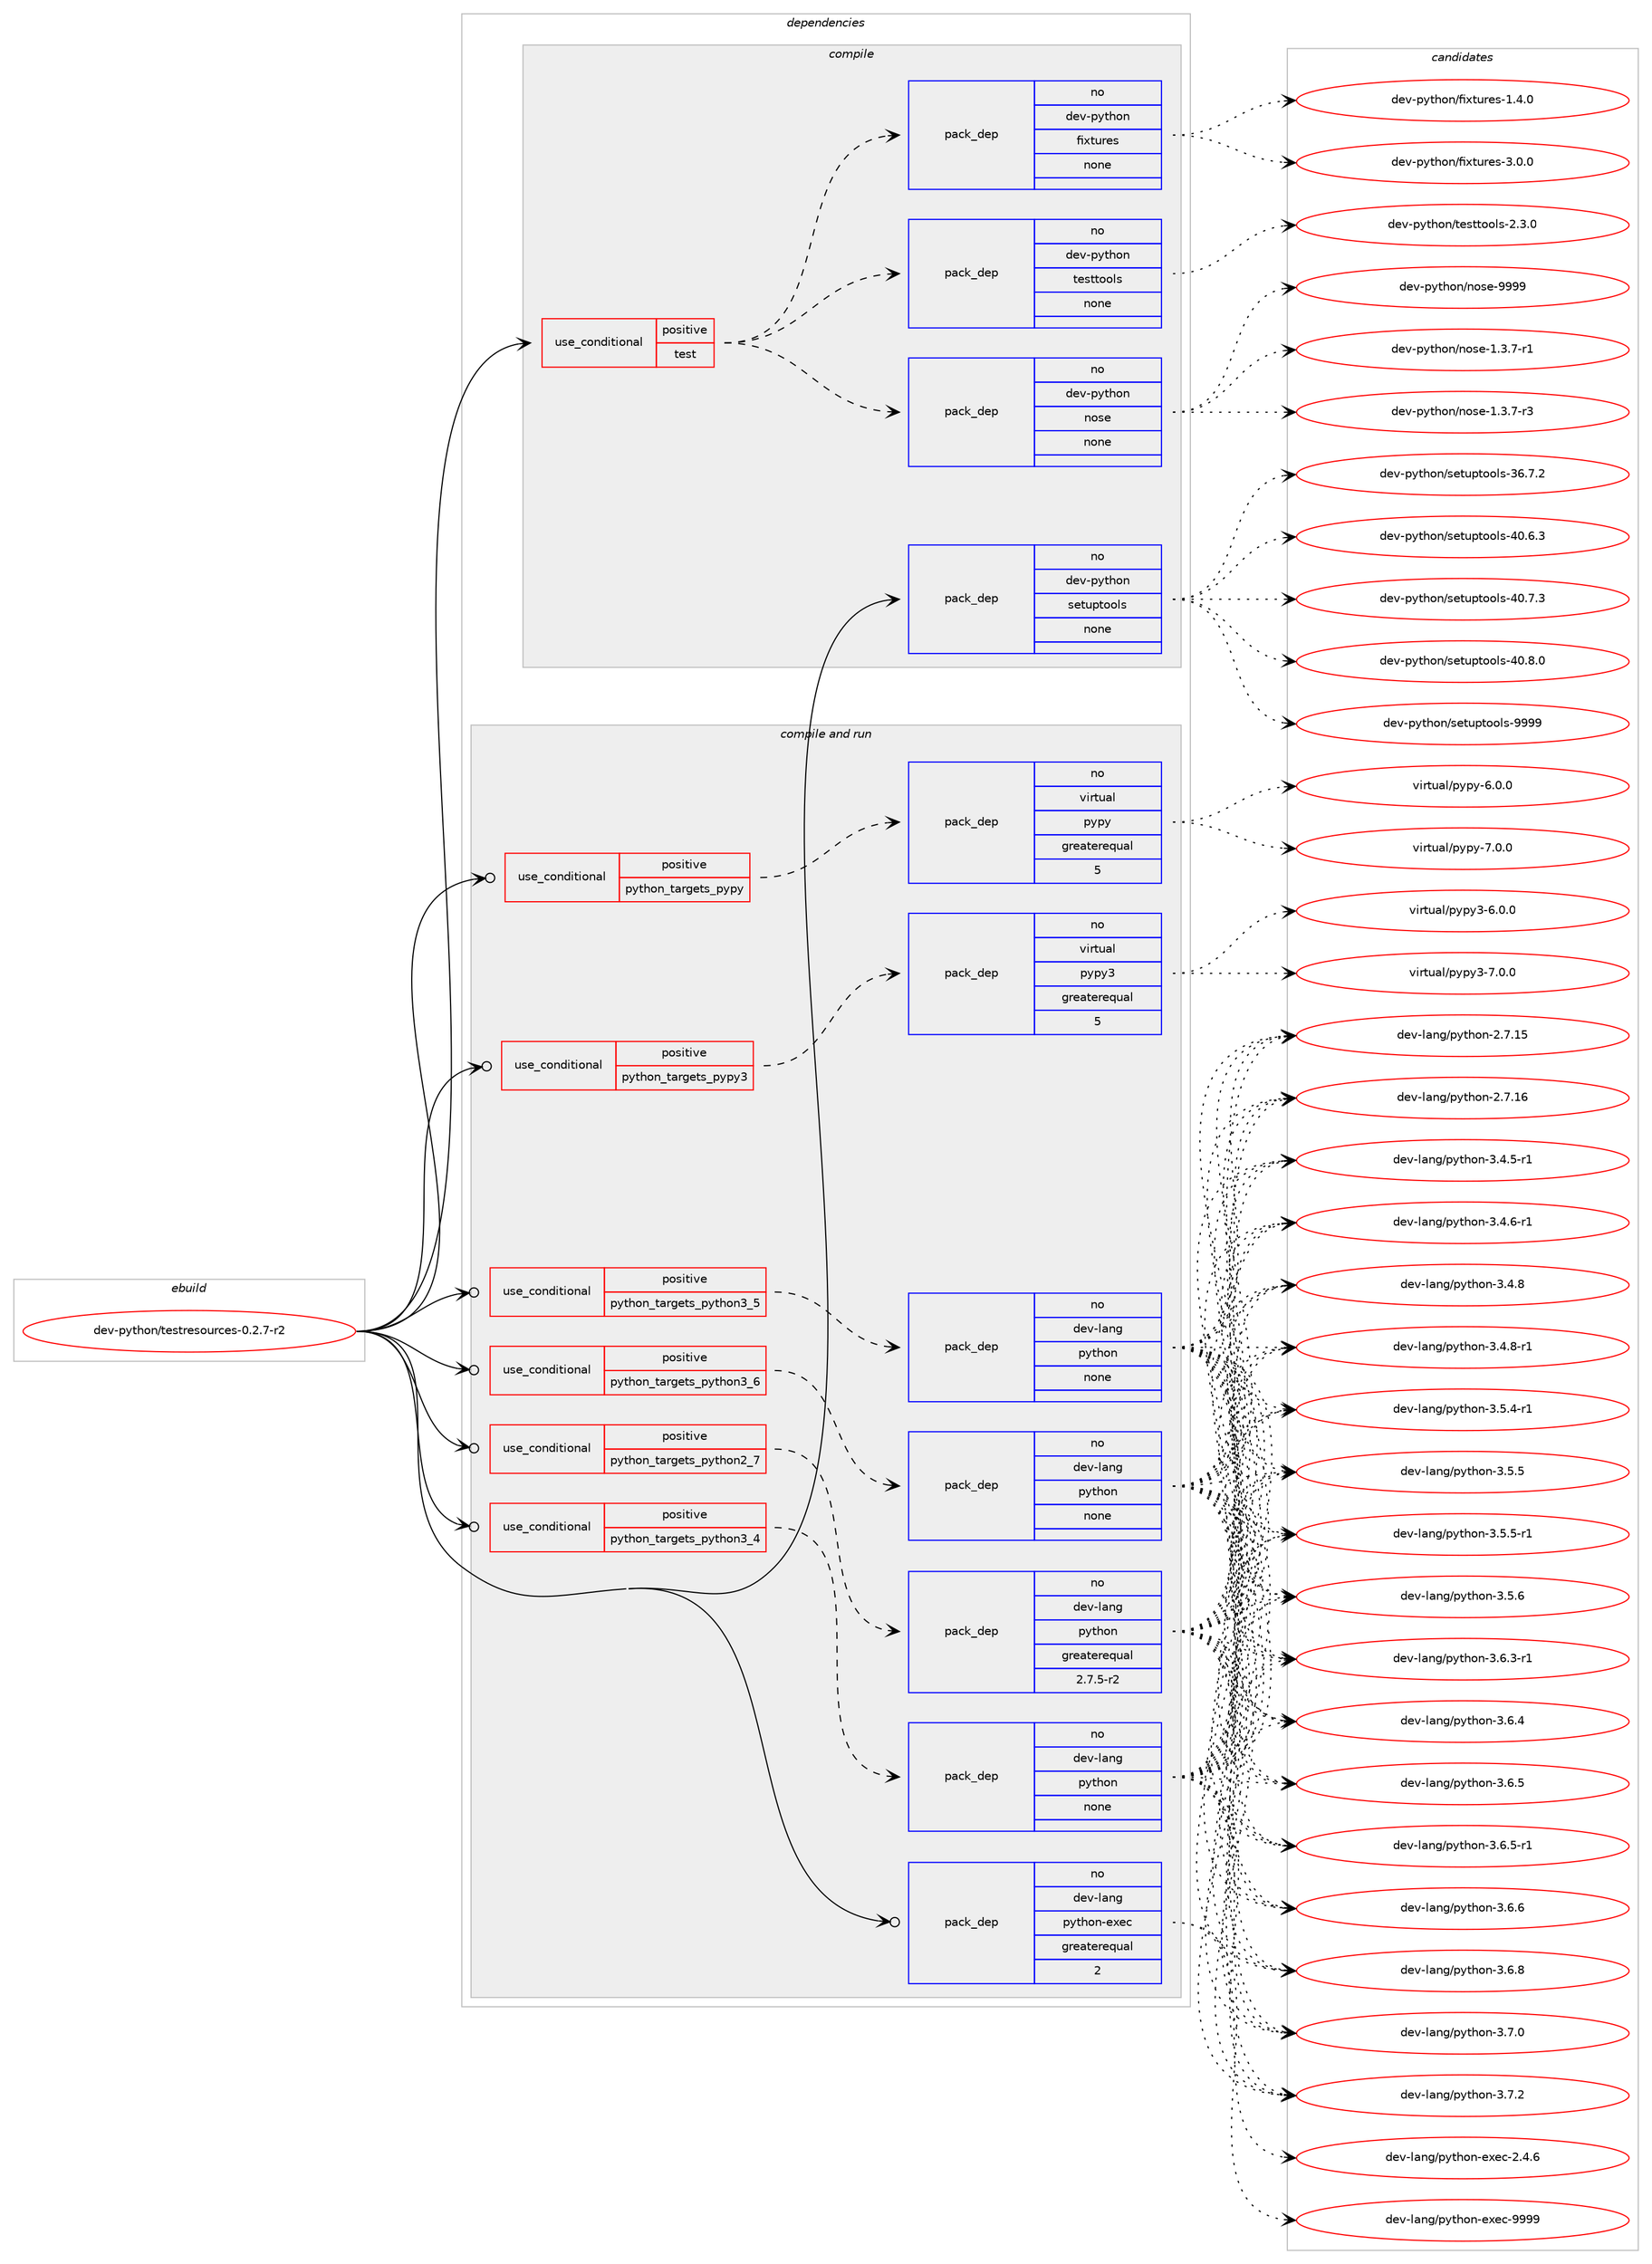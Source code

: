 digraph prolog {

# *************
# Graph options
# *************

newrank=true;
concentrate=true;
compound=true;
graph [rankdir=LR,fontname=Helvetica,fontsize=10,ranksep=1.5];#, ranksep=2.5, nodesep=0.2];
edge  [arrowhead=vee];
node  [fontname=Helvetica,fontsize=10];

# **********
# The ebuild
# **********

subgraph cluster_leftcol {
color=gray;
rank=same;
label=<<i>ebuild</i>>;
id [label="dev-python/testresources-0.2.7-r2", color=red, width=4, href="../dev-python/testresources-0.2.7-r2.svg"];
}

# ****************
# The dependencies
# ****************

subgraph cluster_midcol {
color=gray;
label=<<i>dependencies</i>>;
subgraph cluster_compile {
fillcolor="#eeeeee";
style=filled;
label=<<i>compile</i>>;
subgraph cond385715 {
dependency1444507 [label=<<TABLE BORDER="0" CELLBORDER="1" CELLSPACING="0" CELLPADDING="4"><TR><TD ROWSPAN="3" CELLPADDING="10">use_conditional</TD></TR><TR><TD>positive</TD></TR><TR><TD>test</TD></TR></TABLE>>, shape=none, color=red];
subgraph pack1035429 {
dependency1444508 [label=<<TABLE BORDER="0" CELLBORDER="1" CELLSPACING="0" CELLPADDING="4" WIDTH="220"><TR><TD ROWSPAN="6" CELLPADDING="30">pack_dep</TD></TR><TR><TD WIDTH="110">no</TD></TR><TR><TD>dev-python</TD></TR><TR><TD>nose</TD></TR><TR><TD>none</TD></TR><TR><TD></TD></TR></TABLE>>, shape=none, color=blue];
}
dependency1444507:e -> dependency1444508:w [weight=20,style="dashed",arrowhead="vee"];
subgraph pack1035430 {
dependency1444509 [label=<<TABLE BORDER="0" CELLBORDER="1" CELLSPACING="0" CELLPADDING="4" WIDTH="220"><TR><TD ROWSPAN="6" CELLPADDING="30">pack_dep</TD></TR><TR><TD WIDTH="110">no</TD></TR><TR><TD>dev-python</TD></TR><TR><TD>testtools</TD></TR><TR><TD>none</TD></TR><TR><TD></TD></TR></TABLE>>, shape=none, color=blue];
}
dependency1444507:e -> dependency1444509:w [weight=20,style="dashed",arrowhead="vee"];
subgraph pack1035431 {
dependency1444510 [label=<<TABLE BORDER="0" CELLBORDER="1" CELLSPACING="0" CELLPADDING="4" WIDTH="220"><TR><TD ROWSPAN="6" CELLPADDING="30">pack_dep</TD></TR><TR><TD WIDTH="110">no</TD></TR><TR><TD>dev-python</TD></TR><TR><TD>fixtures</TD></TR><TR><TD>none</TD></TR><TR><TD></TD></TR></TABLE>>, shape=none, color=blue];
}
dependency1444507:e -> dependency1444510:w [weight=20,style="dashed",arrowhead="vee"];
}
id:e -> dependency1444507:w [weight=20,style="solid",arrowhead="vee"];
subgraph pack1035432 {
dependency1444511 [label=<<TABLE BORDER="0" CELLBORDER="1" CELLSPACING="0" CELLPADDING="4" WIDTH="220"><TR><TD ROWSPAN="6" CELLPADDING="30">pack_dep</TD></TR><TR><TD WIDTH="110">no</TD></TR><TR><TD>dev-python</TD></TR><TR><TD>setuptools</TD></TR><TR><TD>none</TD></TR><TR><TD></TD></TR></TABLE>>, shape=none, color=blue];
}
id:e -> dependency1444511:w [weight=20,style="solid",arrowhead="vee"];
}
subgraph cluster_compileandrun {
fillcolor="#eeeeee";
style=filled;
label=<<i>compile and run</i>>;
subgraph cond385716 {
dependency1444512 [label=<<TABLE BORDER="0" CELLBORDER="1" CELLSPACING="0" CELLPADDING="4"><TR><TD ROWSPAN="3" CELLPADDING="10">use_conditional</TD></TR><TR><TD>positive</TD></TR><TR><TD>python_targets_pypy</TD></TR></TABLE>>, shape=none, color=red];
subgraph pack1035433 {
dependency1444513 [label=<<TABLE BORDER="0" CELLBORDER="1" CELLSPACING="0" CELLPADDING="4" WIDTH="220"><TR><TD ROWSPAN="6" CELLPADDING="30">pack_dep</TD></TR><TR><TD WIDTH="110">no</TD></TR><TR><TD>virtual</TD></TR><TR><TD>pypy</TD></TR><TR><TD>greaterequal</TD></TR><TR><TD>5</TD></TR></TABLE>>, shape=none, color=blue];
}
dependency1444512:e -> dependency1444513:w [weight=20,style="dashed",arrowhead="vee"];
}
id:e -> dependency1444512:w [weight=20,style="solid",arrowhead="odotvee"];
subgraph cond385717 {
dependency1444514 [label=<<TABLE BORDER="0" CELLBORDER="1" CELLSPACING="0" CELLPADDING="4"><TR><TD ROWSPAN="3" CELLPADDING="10">use_conditional</TD></TR><TR><TD>positive</TD></TR><TR><TD>python_targets_pypy3</TD></TR></TABLE>>, shape=none, color=red];
subgraph pack1035434 {
dependency1444515 [label=<<TABLE BORDER="0" CELLBORDER="1" CELLSPACING="0" CELLPADDING="4" WIDTH="220"><TR><TD ROWSPAN="6" CELLPADDING="30">pack_dep</TD></TR><TR><TD WIDTH="110">no</TD></TR><TR><TD>virtual</TD></TR><TR><TD>pypy3</TD></TR><TR><TD>greaterequal</TD></TR><TR><TD>5</TD></TR></TABLE>>, shape=none, color=blue];
}
dependency1444514:e -> dependency1444515:w [weight=20,style="dashed",arrowhead="vee"];
}
id:e -> dependency1444514:w [weight=20,style="solid",arrowhead="odotvee"];
subgraph cond385718 {
dependency1444516 [label=<<TABLE BORDER="0" CELLBORDER="1" CELLSPACING="0" CELLPADDING="4"><TR><TD ROWSPAN="3" CELLPADDING="10">use_conditional</TD></TR><TR><TD>positive</TD></TR><TR><TD>python_targets_python2_7</TD></TR></TABLE>>, shape=none, color=red];
subgraph pack1035435 {
dependency1444517 [label=<<TABLE BORDER="0" CELLBORDER="1" CELLSPACING="0" CELLPADDING="4" WIDTH="220"><TR><TD ROWSPAN="6" CELLPADDING="30">pack_dep</TD></TR><TR><TD WIDTH="110">no</TD></TR><TR><TD>dev-lang</TD></TR><TR><TD>python</TD></TR><TR><TD>greaterequal</TD></TR><TR><TD>2.7.5-r2</TD></TR></TABLE>>, shape=none, color=blue];
}
dependency1444516:e -> dependency1444517:w [weight=20,style="dashed",arrowhead="vee"];
}
id:e -> dependency1444516:w [weight=20,style="solid",arrowhead="odotvee"];
subgraph cond385719 {
dependency1444518 [label=<<TABLE BORDER="0" CELLBORDER="1" CELLSPACING="0" CELLPADDING="4"><TR><TD ROWSPAN="3" CELLPADDING="10">use_conditional</TD></TR><TR><TD>positive</TD></TR><TR><TD>python_targets_python3_4</TD></TR></TABLE>>, shape=none, color=red];
subgraph pack1035436 {
dependency1444519 [label=<<TABLE BORDER="0" CELLBORDER="1" CELLSPACING="0" CELLPADDING="4" WIDTH="220"><TR><TD ROWSPAN="6" CELLPADDING="30">pack_dep</TD></TR><TR><TD WIDTH="110">no</TD></TR><TR><TD>dev-lang</TD></TR><TR><TD>python</TD></TR><TR><TD>none</TD></TR><TR><TD></TD></TR></TABLE>>, shape=none, color=blue];
}
dependency1444518:e -> dependency1444519:w [weight=20,style="dashed",arrowhead="vee"];
}
id:e -> dependency1444518:w [weight=20,style="solid",arrowhead="odotvee"];
subgraph cond385720 {
dependency1444520 [label=<<TABLE BORDER="0" CELLBORDER="1" CELLSPACING="0" CELLPADDING="4"><TR><TD ROWSPAN="3" CELLPADDING="10">use_conditional</TD></TR><TR><TD>positive</TD></TR><TR><TD>python_targets_python3_5</TD></TR></TABLE>>, shape=none, color=red];
subgraph pack1035437 {
dependency1444521 [label=<<TABLE BORDER="0" CELLBORDER="1" CELLSPACING="0" CELLPADDING="4" WIDTH="220"><TR><TD ROWSPAN="6" CELLPADDING="30">pack_dep</TD></TR><TR><TD WIDTH="110">no</TD></TR><TR><TD>dev-lang</TD></TR><TR><TD>python</TD></TR><TR><TD>none</TD></TR><TR><TD></TD></TR></TABLE>>, shape=none, color=blue];
}
dependency1444520:e -> dependency1444521:w [weight=20,style="dashed",arrowhead="vee"];
}
id:e -> dependency1444520:w [weight=20,style="solid",arrowhead="odotvee"];
subgraph cond385721 {
dependency1444522 [label=<<TABLE BORDER="0" CELLBORDER="1" CELLSPACING="0" CELLPADDING="4"><TR><TD ROWSPAN="3" CELLPADDING="10">use_conditional</TD></TR><TR><TD>positive</TD></TR><TR><TD>python_targets_python3_6</TD></TR></TABLE>>, shape=none, color=red];
subgraph pack1035438 {
dependency1444523 [label=<<TABLE BORDER="0" CELLBORDER="1" CELLSPACING="0" CELLPADDING="4" WIDTH="220"><TR><TD ROWSPAN="6" CELLPADDING="30">pack_dep</TD></TR><TR><TD WIDTH="110">no</TD></TR><TR><TD>dev-lang</TD></TR><TR><TD>python</TD></TR><TR><TD>none</TD></TR><TR><TD></TD></TR></TABLE>>, shape=none, color=blue];
}
dependency1444522:e -> dependency1444523:w [weight=20,style="dashed",arrowhead="vee"];
}
id:e -> dependency1444522:w [weight=20,style="solid",arrowhead="odotvee"];
subgraph pack1035439 {
dependency1444524 [label=<<TABLE BORDER="0" CELLBORDER="1" CELLSPACING="0" CELLPADDING="4" WIDTH="220"><TR><TD ROWSPAN="6" CELLPADDING="30">pack_dep</TD></TR><TR><TD WIDTH="110">no</TD></TR><TR><TD>dev-lang</TD></TR><TR><TD>python-exec</TD></TR><TR><TD>greaterequal</TD></TR><TR><TD>2</TD></TR></TABLE>>, shape=none, color=blue];
}
id:e -> dependency1444524:w [weight=20,style="solid",arrowhead="odotvee"];
}
subgraph cluster_run {
fillcolor="#eeeeee";
style=filled;
label=<<i>run</i>>;
}
}

# **************
# The candidates
# **************

subgraph cluster_choices {
rank=same;
color=gray;
label=<<i>candidates</i>>;

subgraph choice1035429 {
color=black;
nodesep=1;
choice10010111845112121116104111110471101111151014549465146554511449 [label="dev-python/nose-1.3.7-r1", color=red, width=4,href="../dev-python/nose-1.3.7-r1.svg"];
choice10010111845112121116104111110471101111151014549465146554511451 [label="dev-python/nose-1.3.7-r3", color=red, width=4,href="../dev-python/nose-1.3.7-r3.svg"];
choice10010111845112121116104111110471101111151014557575757 [label="dev-python/nose-9999", color=red, width=4,href="../dev-python/nose-9999.svg"];
dependency1444508:e -> choice10010111845112121116104111110471101111151014549465146554511449:w [style=dotted,weight="100"];
dependency1444508:e -> choice10010111845112121116104111110471101111151014549465146554511451:w [style=dotted,weight="100"];
dependency1444508:e -> choice10010111845112121116104111110471101111151014557575757:w [style=dotted,weight="100"];
}
subgraph choice1035430 {
color=black;
nodesep=1;
choice1001011184511212111610411111047116101115116116111111108115455046514648 [label="dev-python/testtools-2.3.0", color=red, width=4,href="../dev-python/testtools-2.3.0.svg"];
dependency1444509:e -> choice1001011184511212111610411111047116101115116116111111108115455046514648:w [style=dotted,weight="100"];
}
subgraph choice1035431 {
color=black;
nodesep=1;
choice1001011184511212111610411111047102105120116117114101115454946524648 [label="dev-python/fixtures-1.4.0", color=red, width=4,href="../dev-python/fixtures-1.4.0.svg"];
choice1001011184511212111610411111047102105120116117114101115455146484648 [label="dev-python/fixtures-3.0.0", color=red, width=4,href="../dev-python/fixtures-3.0.0.svg"];
dependency1444510:e -> choice1001011184511212111610411111047102105120116117114101115454946524648:w [style=dotted,weight="100"];
dependency1444510:e -> choice1001011184511212111610411111047102105120116117114101115455146484648:w [style=dotted,weight="100"];
}
subgraph choice1035432 {
color=black;
nodesep=1;
choice100101118451121211161041111104711510111611711211611111110811545515446554650 [label="dev-python/setuptools-36.7.2", color=red, width=4,href="../dev-python/setuptools-36.7.2.svg"];
choice100101118451121211161041111104711510111611711211611111110811545524846544651 [label="dev-python/setuptools-40.6.3", color=red, width=4,href="../dev-python/setuptools-40.6.3.svg"];
choice100101118451121211161041111104711510111611711211611111110811545524846554651 [label="dev-python/setuptools-40.7.3", color=red, width=4,href="../dev-python/setuptools-40.7.3.svg"];
choice100101118451121211161041111104711510111611711211611111110811545524846564648 [label="dev-python/setuptools-40.8.0", color=red, width=4,href="../dev-python/setuptools-40.8.0.svg"];
choice10010111845112121116104111110471151011161171121161111111081154557575757 [label="dev-python/setuptools-9999", color=red, width=4,href="../dev-python/setuptools-9999.svg"];
dependency1444511:e -> choice100101118451121211161041111104711510111611711211611111110811545515446554650:w [style=dotted,weight="100"];
dependency1444511:e -> choice100101118451121211161041111104711510111611711211611111110811545524846544651:w [style=dotted,weight="100"];
dependency1444511:e -> choice100101118451121211161041111104711510111611711211611111110811545524846554651:w [style=dotted,weight="100"];
dependency1444511:e -> choice100101118451121211161041111104711510111611711211611111110811545524846564648:w [style=dotted,weight="100"];
dependency1444511:e -> choice10010111845112121116104111110471151011161171121161111111081154557575757:w [style=dotted,weight="100"];
}
subgraph choice1035433 {
color=black;
nodesep=1;
choice1181051141161179710847112121112121455446484648 [label="virtual/pypy-6.0.0", color=red, width=4,href="../virtual/pypy-6.0.0.svg"];
choice1181051141161179710847112121112121455546484648 [label="virtual/pypy-7.0.0", color=red, width=4,href="../virtual/pypy-7.0.0.svg"];
dependency1444513:e -> choice1181051141161179710847112121112121455446484648:w [style=dotted,weight="100"];
dependency1444513:e -> choice1181051141161179710847112121112121455546484648:w [style=dotted,weight="100"];
}
subgraph choice1035434 {
color=black;
nodesep=1;
choice118105114116117971084711212111212151455446484648 [label="virtual/pypy3-6.0.0", color=red, width=4,href="../virtual/pypy3-6.0.0.svg"];
choice118105114116117971084711212111212151455546484648 [label="virtual/pypy3-7.0.0", color=red, width=4,href="../virtual/pypy3-7.0.0.svg"];
dependency1444515:e -> choice118105114116117971084711212111212151455446484648:w [style=dotted,weight="100"];
dependency1444515:e -> choice118105114116117971084711212111212151455546484648:w [style=dotted,weight="100"];
}
subgraph choice1035435 {
color=black;
nodesep=1;
choice10010111845108971101034711212111610411111045504655464953 [label="dev-lang/python-2.7.15", color=red, width=4,href="../dev-lang/python-2.7.15.svg"];
choice10010111845108971101034711212111610411111045504655464954 [label="dev-lang/python-2.7.16", color=red, width=4,href="../dev-lang/python-2.7.16.svg"];
choice1001011184510897110103471121211161041111104551465246534511449 [label="dev-lang/python-3.4.5-r1", color=red, width=4,href="../dev-lang/python-3.4.5-r1.svg"];
choice1001011184510897110103471121211161041111104551465246544511449 [label="dev-lang/python-3.4.6-r1", color=red, width=4,href="../dev-lang/python-3.4.6-r1.svg"];
choice100101118451089711010347112121116104111110455146524656 [label="dev-lang/python-3.4.8", color=red, width=4,href="../dev-lang/python-3.4.8.svg"];
choice1001011184510897110103471121211161041111104551465246564511449 [label="dev-lang/python-3.4.8-r1", color=red, width=4,href="../dev-lang/python-3.4.8-r1.svg"];
choice1001011184510897110103471121211161041111104551465346524511449 [label="dev-lang/python-3.5.4-r1", color=red, width=4,href="../dev-lang/python-3.5.4-r1.svg"];
choice100101118451089711010347112121116104111110455146534653 [label="dev-lang/python-3.5.5", color=red, width=4,href="../dev-lang/python-3.5.5.svg"];
choice1001011184510897110103471121211161041111104551465346534511449 [label="dev-lang/python-3.5.5-r1", color=red, width=4,href="../dev-lang/python-3.5.5-r1.svg"];
choice100101118451089711010347112121116104111110455146534654 [label="dev-lang/python-3.5.6", color=red, width=4,href="../dev-lang/python-3.5.6.svg"];
choice1001011184510897110103471121211161041111104551465446514511449 [label="dev-lang/python-3.6.3-r1", color=red, width=4,href="../dev-lang/python-3.6.3-r1.svg"];
choice100101118451089711010347112121116104111110455146544652 [label="dev-lang/python-3.6.4", color=red, width=4,href="../dev-lang/python-3.6.4.svg"];
choice100101118451089711010347112121116104111110455146544653 [label="dev-lang/python-3.6.5", color=red, width=4,href="../dev-lang/python-3.6.5.svg"];
choice1001011184510897110103471121211161041111104551465446534511449 [label="dev-lang/python-3.6.5-r1", color=red, width=4,href="../dev-lang/python-3.6.5-r1.svg"];
choice100101118451089711010347112121116104111110455146544654 [label="dev-lang/python-3.6.6", color=red, width=4,href="../dev-lang/python-3.6.6.svg"];
choice100101118451089711010347112121116104111110455146544656 [label="dev-lang/python-3.6.8", color=red, width=4,href="../dev-lang/python-3.6.8.svg"];
choice100101118451089711010347112121116104111110455146554648 [label="dev-lang/python-3.7.0", color=red, width=4,href="../dev-lang/python-3.7.0.svg"];
choice100101118451089711010347112121116104111110455146554650 [label="dev-lang/python-3.7.2", color=red, width=4,href="../dev-lang/python-3.7.2.svg"];
dependency1444517:e -> choice10010111845108971101034711212111610411111045504655464953:w [style=dotted,weight="100"];
dependency1444517:e -> choice10010111845108971101034711212111610411111045504655464954:w [style=dotted,weight="100"];
dependency1444517:e -> choice1001011184510897110103471121211161041111104551465246534511449:w [style=dotted,weight="100"];
dependency1444517:e -> choice1001011184510897110103471121211161041111104551465246544511449:w [style=dotted,weight="100"];
dependency1444517:e -> choice100101118451089711010347112121116104111110455146524656:w [style=dotted,weight="100"];
dependency1444517:e -> choice1001011184510897110103471121211161041111104551465246564511449:w [style=dotted,weight="100"];
dependency1444517:e -> choice1001011184510897110103471121211161041111104551465346524511449:w [style=dotted,weight="100"];
dependency1444517:e -> choice100101118451089711010347112121116104111110455146534653:w [style=dotted,weight="100"];
dependency1444517:e -> choice1001011184510897110103471121211161041111104551465346534511449:w [style=dotted,weight="100"];
dependency1444517:e -> choice100101118451089711010347112121116104111110455146534654:w [style=dotted,weight="100"];
dependency1444517:e -> choice1001011184510897110103471121211161041111104551465446514511449:w [style=dotted,weight="100"];
dependency1444517:e -> choice100101118451089711010347112121116104111110455146544652:w [style=dotted,weight="100"];
dependency1444517:e -> choice100101118451089711010347112121116104111110455146544653:w [style=dotted,weight="100"];
dependency1444517:e -> choice1001011184510897110103471121211161041111104551465446534511449:w [style=dotted,weight="100"];
dependency1444517:e -> choice100101118451089711010347112121116104111110455146544654:w [style=dotted,weight="100"];
dependency1444517:e -> choice100101118451089711010347112121116104111110455146544656:w [style=dotted,weight="100"];
dependency1444517:e -> choice100101118451089711010347112121116104111110455146554648:w [style=dotted,weight="100"];
dependency1444517:e -> choice100101118451089711010347112121116104111110455146554650:w [style=dotted,weight="100"];
}
subgraph choice1035436 {
color=black;
nodesep=1;
choice10010111845108971101034711212111610411111045504655464953 [label="dev-lang/python-2.7.15", color=red, width=4,href="../dev-lang/python-2.7.15.svg"];
choice10010111845108971101034711212111610411111045504655464954 [label="dev-lang/python-2.7.16", color=red, width=4,href="../dev-lang/python-2.7.16.svg"];
choice1001011184510897110103471121211161041111104551465246534511449 [label="dev-lang/python-3.4.5-r1", color=red, width=4,href="../dev-lang/python-3.4.5-r1.svg"];
choice1001011184510897110103471121211161041111104551465246544511449 [label="dev-lang/python-3.4.6-r1", color=red, width=4,href="../dev-lang/python-3.4.6-r1.svg"];
choice100101118451089711010347112121116104111110455146524656 [label="dev-lang/python-3.4.8", color=red, width=4,href="../dev-lang/python-3.4.8.svg"];
choice1001011184510897110103471121211161041111104551465246564511449 [label="dev-lang/python-3.4.8-r1", color=red, width=4,href="../dev-lang/python-3.4.8-r1.svg"];
choice1001011184510897110103471121211161041111104551465346524511449 [label="dev-lang/python-3.5.4-r1", color=red, width=4,href="../dev-lang/python-3.5.4-r1.svg"];
choice100101118451089711010347112121116104111110455146534653 [label="dev-lang/python-3.5.5", color=red, width=4,href="../dev-lang/python-3.5.5.svg"];
choice1001011184510897110103471121211161041111104551465346534511449 [label="dev-lang/python-3.5.5-r1", color=red, width=4,href="../dev-lang/python-3.5.5-r1.svg"];
choice100101118451089711010347112121116104111110455146534654 [label="dev-lang/python-3.5.6", color=red, width=4,href="../dev-lang/python-3.5.6.svg"];
choice1001011184510897110103471121211161041111104551465446514511449 [label="dev-lang/python-3.6.3-r1", color=red, width=4,href="../dev-lang/python-3.6.3-r1.svg"];
choice100101118451089711010347112121116104111110455146544652 [label="dev-lang/python-3.6.4", color=red, width=4,href="../dev-lang/python-3.6.4.svg"];
choice100101118451089711010347112121116104111110455146544653 [label="dev-lang/python-3.6.5", color=red, width=4,href="../dev-lang/python-3.6.5.svg"];
choice1001011184510897110103471121211161041111104551465446534511449 [label="dev-lang/python-3.6.5-r1", color=red, width=4,href="../dev-lang/python-3.6.5-r1.svg"];
choice100101118451089711010347112121116104111110455146544654 [label="dev-lang/python-3.6.6", color=red, width=4,href="../dev-lang/python-3.6.6.svg"];
choice100101118451089711010347112121116104111110455146544656 [label="dev-lang/python-3.6.8", color=red, width=4,href="../dev-lang/python-3.6.8.svg"];
choice100101118451089711010347112121116104111110455146554648 [label="dev-lang/python-3.7.0", color=red, width=4,href="../dev-lang/python-3.7.0.svg"];
choice100101118451089711010347112121116104111110455146554650 [label="dev-lang/python-3.7.2", color=red, width=4,href="../dev-lang/python-3.7.2.svg"];
dependency1444519:e -> choice10010111845108971101034711212111610411111045504655464953:w [style=dotted,weight="100"];
dependency1444519:e -> choice10010111845108971101034711212111610411111045504655464954:w [style=dotted,weight="100"];
dependency1444519:e -> choice1001011184510897110103471121211161041111104551465246534511449:w [style=dotted,weight="100"];
dependency1444519:e -> choice1001011184510897110103471121211161041111104551465246544511449:w [style=dotted,weight="100"];
dependency1444519:e -> choice100101118451089711010347112121116104111110455146524656:w [style=dotted,weight="100"];
dependency1444519:e -> choice1001011184510897110103471121211161041111104551465246564511449:w [style=dotted,weight="100"];
dependency1444519:e -> choice1001011184510897110103471121211161041111104551465346524511449:w [style=dotted,weight="100"];
dependency1444519:e -> choice100101118451089711010347112121116104111110455146534653:w [style=dotted,weight="100"];
dependency1444519:e -> choice1001011184510897110103471121211161041111104551465346534511449:w [style=dotted,weight="100"];
dependency1444519:e -> choice100101118451089711010347112121116104111110455146534654:w [style=dotted,weight="100"];
dependency1444519:e -> choice1001011184510897110103471121211161041111104551465446514511449:w [style=dotted,weight="100"];
dependency1444519:e -> choice100101118451089711010347112121116104111110455146544652:w [style=dotted,weight="100"];
dependency1444519:e -> choice100101118451089711010347112121116104111110455146544653:w [style=dotted,weight="100"];
dependency1444519:e -> choice1001011184510897110103471121211161041111104551465446534511449:w [style=dotted,weight="100"];
dependency1444519:e -> choice100101118451089711010347112121116104111110455146544654:w [style=dotted,weight="100"];
dependency1444519:e -> choice100101118451089711010347112121116104111110455146544656:w [style=dotted,weight="100"];
dependency1444519:e -> choice100101118451089711010347112121116104111110455146554648:w [style=dotted,weight="100"];
dependency1444519:e -> choice100101118451089711010347112121116104111110455146554650:w [style=dotted,weight="100"];
}
subgraph choice1035437 {
color=black;
nodesep=1;
choice10010111845108971101034711212111610411111045504655464953 [label="dev-lang/python-2.7.15", color=red, width=4,href="../dev-lang/python-2.7.15.svg"];
choice10010111845108971101034711212111610411111045504655464954 [label="dev-lang/python-2.7.16", color=red, width=4,href="../dev-lang/python-2.7.16.svg"];
choice1001011184510897110103471121211161041111104551465246534511449 [label="dev-lang/python-3.4.5-r1", color=red, width=4,href="../dev-lang/python-3.4.5-r1.svg"];
choice1001011184510897110103471121211161041111104551465246544511449 [label="dev-lang/python-3.4.6-r1", color=red, width=4,href="../dev-lang/python-3.4.6-r1.svg"];
choice100101118451089711010347112121116104111110455146524656 [label="dev-lang/python-3.4.8", color=red, width=4,href="../dev-lang/python-3.4.8.svg"];
choice1001011184510897110103471121211161041111104551465246564511449 [label="dev-lang/python-3.4.8-r1", color=red, width=4,href="../dev-lang/python-3.4.8-r1.svg"];
choice1001011184510897110103471121211161041111104551465346524511449 [label="dev-lang/python-3.5.4-r1", color=red, width=4,href="../dev-lang/python-3.5.4-r1.svg"];
choice100101118451089711010347112121116104111110455146534653 [label="dev-lang/python-3.5.5", color=red, width=4,href="../dev-lang/python-3.5.5.svg"];
choice1001011184510897110103471121211161041111104551465346534511449 [label="dev-lang/python-3.5.5-r1", color=red, width=4,href="../dev-lang/python-3.5.5-r1.svg"];
choice100101118451089711010347112121116104111110455146534654 [label="dev-lang/python-3.5.6", color=red, width=4,href="../dev-lang/python-3.5.6.svg"];
choice1001011184510897110103471121211161041111104551465446514511449 [label="dev-lang/python-3.6.3-r1", color=red, width=4,href="../dev-lang/python-3.6.3-r1.svg"];
choice100101118451089711010347112121116104111110455146544652 [label="dev-lang/python-3.6.4", color=red, width=4,href="../dev-lang/python-3.6.4.svg"];
choice100101118451089711010347112121116104111110455146544653 [label="dev-lang/python-3.6.5", color=red, width=4,href="../dev-lang/python-3.6.5.svg"];
choice1001011184510897110103471121211161041111104551465446534511449 [label="dev-lang/python-3.6.5-r1", color=red, width=4,href="../dev-lang/python-3.6.5-r1.svg"];
choice100101118451089711010347112121116104111110455146544654 [label="dev-lang/python-3.6.6", color=red, width=4,href="../dev-lang/python-3.6.6.svg"];
choice100101118451089711010347112121116104111110455146544656 [label="dev-lang/python-3.6.8", color=red, width=4,href="../dev-lang/python-3.6.8.svg"];
choice100101118451089711010347112121116104111110455146554648 [label="dev-lang/python-3.7.0", color=red, width=4,href="../dev-lang/python-3.7.0.svg"];
choice100101118451089711010347112121116104111110455146554650 [label="dev-lang/python-3.7.2", color=red, width=4,href="../dev-lang/python-3.7.2.svg"];
dependency1444521:e -> choice10010111845108971101034711212111610411111045504655464953:w [style=dotted,weight="100"];
dependency1444521:e -> choice10010111845108971101034711212111610411111045504655464954:w [style=dotted,weight="100"];
dependency1444521:e -> choice1001011184510897110103471121211161041111104551465246534511449:w [style=dotted,weight="100"];
dependency1444521:e -> choice1001011184510897110103471121211161041111104551465246544511449:w [style=dotted,weight="100"];
dependency1444521:e -> choice100101118451089711010347112121116104111110455146524656:w [style=dotted,weight="100"];
dependency1444521:e -> choice1001011184510897110103471121211161041111104551465246564511449:w [style=dotted,weight="100"];
dependency1444521:e -> choice1001011184510897110103471121211161041111104551465346524511449:w [style=dotted,weight="100"];
dependency1444521:e -> choice100101118451089711010347112121116104111110455146534653:w [style=dotted,weight="100"];
dependency1444521:e -> choice1001011184510897110103471121211161041111104551465346534511449:w [style=dotted,weight="100"];
dependency1444521:e -> choice100101118451089711010347112121116104111110455146534654:w [style=dotted,weight="100"];
dependency1444521:e -> choice1001011184510897110103471121211161041111104551465446514511449:w [style=dotted,weight="100"];
dependency1444521:e -> choice100101118451089711010347112121116104111110455146544652:w [style=dotted,weight="100"];
dependency1444521:e -> choice100101118451089711010347112121116104111110455146544653:w [style=dotted,weight="100"];
dependency1444521:e -> choice1001011184510897110103471121211161041111104551465446534511449:w [style=dotted,weight="100"];
dependency1444521:e -> choice100101118451089711010347112121116104111110455146544654:w [style=dotted,weight="100"];
dependency1444521:e -> choice100101118451089711010347112121116104111110455146544656:w [style=dotted,weight="100"];
dependency1444521:e -> choice100101118451089711010347112121116104111110455146554648:w [style=dotted,weight="100"];
dependency1444521:e -> choice100101118451089711010347112121116104111110455146554650:w [style=dotted,weight="100"];
}
subgraph choice1035438 {
color=black;
nodesep=1;
choice10010111845108971101034711212111610411111045504655464953 [label="dev-lang/python-2.7.15", color=red, width=4,href="../dev-lang/python-2.7.15.svg"];
choice10010111845108971101034711212111610411111045504655464954 [label="dev-lang/python-2.7.16", color=red, width=4,href="../dev-lang/python-2.7.16.svg"];
choice1001011184510897110103471121211161041111104551465246534511449 [label="dev-lang/python-3.4.5-r1", color=red, width=4,href="../dev-lang/python-3.4.5-r1.svg"];
choice1001011184510897110103471121211161041111104551465246544511449 [label="dev-lang/python-3.4.6-r1", color=red, width=4,href="../dev-lang/python-3.4.6-r1.svg"];
choice100101118451089711010347112121116104111110455146524656 [label="dev-lang/python-3.4.8", color=red, width=4,href="../dev-lang/python-3.4.8.svg"];
choice1001011184510897110103471121211161041111104551465246564511449 [label="dev-lang/python-3.4.8-r1", color=red, width=4,href="../dev-lang/python-3.4.8-r1.svg"];
choice1001011184510897110103471121211161041111104551465346524511449 [label="dev-lang/python-3.5.4-r1", color=red, width=4,href="../dev-lang/python-3.5.4-r1.svg"];
choice100101118451089711010347112121116104111110455146534653 [label="dev-lang/python-3.5.5", color=red, width=4,href="../dev-lang/python-3.5.5.svg"];
choice1001011184510897110103471121211161041111104551465346534511449 [label="dev-lang/python-3.5.5-r1", color=red, width=4,href="../dev-lang/python-3.5.5-r1.svg"];
choice100101118451089711010347112121116104111110455146534654 [label="dev-lang/python-3.5.6", color=red, width=4,href="../dev-lang/python-3.5.6.svg"];
choice1001011184510897110103471121211161041111104551465446514511449 [label="dev-lang/python-3.6.3-r1", color=red, width=4,href="../dev-lang/python-3.6.3-r1.svg"];
choice100101118451089711010347112121116104111110455146544652 [label="dev-lang/python-3.6.4", color=red, width=4,href="../dev-lang/python-3.6.4.svg"];
choice100101118451089711010347112121116104111110455146544653 [label="dev-lang/python-3.6.5", color=red, width=4,href="../dev-lang/python-3.6.5.svg"];
choice1001011184510897110103471121211161041111104551465446534511449 [label="dev-lang/python-3.6.5-r1", color=red, width=4,href="../dev-lang/python-3.6.5-r1.svg"];
choice100101118451089711010347112121116104111110455146544654 [label="dev-lang/python-3.6.6", color=red, width=4,href="../dev-lang/python-3.6.6.svg"];
choice100101118451089711010347112121116104111110455146544656 [label="dev-lang/python-3.6.8", color=red, width=4,href="../dev-lang/python-3.6.8.svg"];
choice100101118451089711010347112121116104111110455146554648 [label="dev-lang/python-3.7.0", color=red, width=4,href="../dev-lang/python-3.7.0.svg"];
choice100101118451089711010347112121116104111110455146554650 [label="dev-lang/python-3.7.2", color=red, width=4,href="../dev-lang/python-3.7.2.svg"];
dependency1444523:e -> choice10010111845108971101034711212111610411111045504655464953:w [style=dotted,weight="100"];
dependency1444523:e -> choice10010111845108971101034711212111610411111045504655464954:w [style=dotted,weight="100"];
dependency1444523:e -> choice1001011184510897110103471121211161041111104551465246534511449:w [style=dotted,weight="100"];
dependency1444523:e -> choice1001011184510897110103471121211161041111104551465246544511449:w [style=dotted,weight="100"];
dependency1444523:e -> choice100101118451089711010347112121116104111110455146524656:w [style=dotted,weight="100"];
dependency1444523:e -> choice1001011184510897110103471121211161041111104551465246564511449:w [style=dotted,weight="100"];
dependency1444523:e -> choice1001011184510897110103471121211161041111104551465346524511449:w [style=dotted,weight="100"];
dependency1444523:e -> choice100101118451089711010347112121116104111110455146534653:w [style=dotted,weight="100"];
dependency1444523:e -> choice1001011184510897110103471121211161041111104551465346534511449:w [style=dotted,weight="100"];
dependency1444523:e -> choice100101118451089711010347112121116104111110455146534654:w [style=dotted,weight="100"];
dependency1444523:e -> choice1001011184510897110103471121211161041111104551465446514511449:w [style=dotted,weight="100"];
dependency1444523:e -> choice100101118451089711010347112121116104111110455146544652:w [style=dotted,weight="100"];
dependency1444523:e -> choice100101118451089711010347112121116104111110455146544653:w [style=dotted,weight="100"];
dependency1444523:e -> choice1001011184510897110103471121211161041111104551465446534511449:w [style=dotted,weight="100"];
dependency1444523:e -> choice100101118451089711010347112121116104111110455146544654:w [style=dotted,weight="100"];
dependency1444523:e -> choice100101118451089711010347112121116104111110455146544656:w [style=dotted,weight="100"];
dependency1444523:e -> choice100101118451089711010347112121116104111110455146554648:w [style=dotted,weight="100"];
dependency1444523:e -> choice100101118451089711010347112121116104111110455146554650:w [style=dotted,weight="100"];
}
subgraph choice1035439 {
color=black;
nodesep=1;
choice1001011184510897110103471121211161041111104510112010199455046524654 [label="dev-lang/python-exec-2.4.6", color=red, width=4,href="../dev-lang/python-exec-2.4.6.svg"];
choice10010111845108971101034711212111610411111045101120101994557575757 [label="dev-lang/python-exec-9999", color=red, width=4,href="../dev-lang/python-exec-9999.svg"];
dependency1444524:e -> choice1001011184510897110103471121211161041111104510112010199455046524654:w [style=dotted,weight="100"];
dependency1444524:e -> choice10010111845108971101034711212111610411111045101120101994557575757:w [style=dotted,weight="100"];
}
}

}
